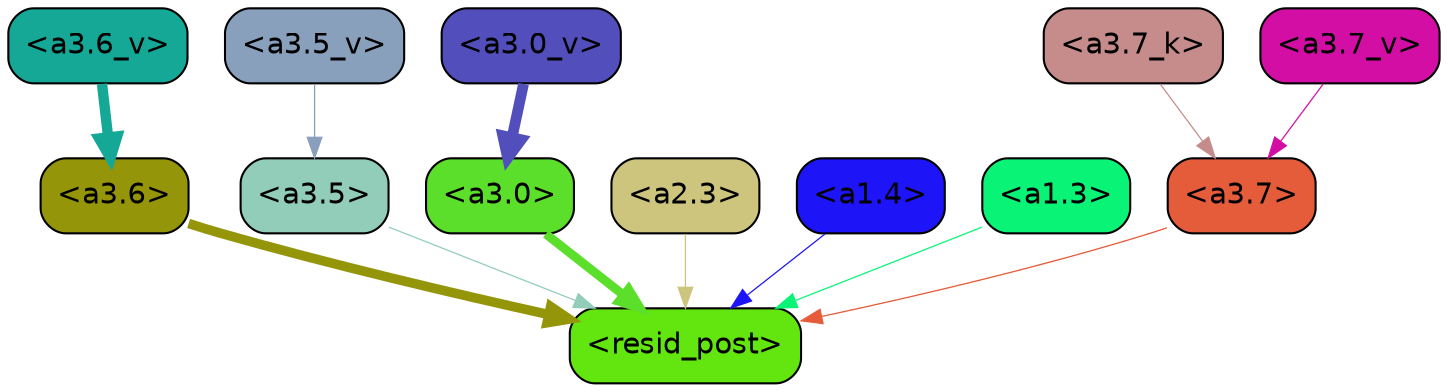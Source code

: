 strict digraph "" {
	graph [bgcolor=transparent,
		layout=dot,
		overlap=false,
		splines=true
	];
	"<a3.7>"	[color=black,
		fillcolor="#e55c3b",
		fontname=Helvetica,
		shape=box,
		style="filled, rounded"];
	"<resid_post>"	[color=black,
		fillcolor="#63e50f",
		fontname=Helvetica,
		shape=box,
		style="filled, rounded"];
	"<a3.7>" -> "<resid_post>"	[color="#e55c3b",
		penwidth=0.6239100098609924];
	"<a3.6>"	[color=black,
		fillcolor="#959509",
		fontname=Helvetica,
		shape=box,
		style="filled, rounded"];
	"<a3.6>" -> "<resid_post>"	[color="#959509",
		penwidth=4.569062113761902];
	"<a3.5>"	[color=black,
		fillcolor="#92cdb9",
		fontname=Helvetica,
		shape=box,
		style="filled, rounded"];
	"<a3.5>" -> "<resid_post>"	[color="#92cdb9",
		penwidth=0.6];
	"<a3.0>"	[color=black,
		fillcolor="#5bdf2b",
		fontname=Helvetica,
		shape=box,
		style="filled, rounded"];
	"<a3.0>" -> "<resid_post>"	[color="#5bdf2b",
		penwidth=4.283544182777405];
	"<a2.3>"	[color=black,
		fillcolor="#cdc47e",
		fontname=Helvetica,
		shape=box,
		style="filled, rounded"];
	"<a2.3>" -> "<resid_post>"	[color="#cdc47e",
		penwidth=0.6];
	"<a1.4>"	[color=black,
		fillcolor="#1e14f8",
		fontname=Helvetica,
		shape=box,
		style="filled, rounded"];
	"<a1.4>" -> "<resid_post>"	[color="#1e14f8",
		penwidth=0.6];
	"<a1.3>"	[color=black,
		fillcolor="#09f477",
		fontname=Helvetica,
		shape=box,
		style="filled, rounded"];
	"<a1.3>" -> "<resid_post>"	[color="#09f477",
		penwidth=0.6];
	"<a3.7_k>"	[color=black,
		fillcolor="#c58c8b",
		fontname=Helvetica,
		shape=box,
		style="filled, rounded"];
	"<a3.7_k>" -> "<a3.7>"	[color="#c58c8b",
		penwidth=0.6];
	"<a3.7_v>"	[color=black,
		fillcolor="#d30ea4",
		fontname=Helvetica,
		shape=box,
		style="filled, rounded"];
	"<a3.7_v>" -> "<a3.7>"	[color="#d30ea4",
		penwidth=0.6];
	"<a3.6_v>"	[color=black,
		fillcolor="#15a897",
		fontname=Helvetica,
		shape=box,
		style="filled, rounded"];
	"<a3.6_v>" -> "<a3.6>"	[color="#15a897",
		penwidth=4.981305837631226];
	"<a3.5_v>"	[color=black,
		fillcolor="#89a0bc",
		fontname=Helvetica,
		shape=box,
		style="filled, rounded"];
	"<a3.5_v>" -> "<a3.5>"	[color="#89a0bc",
		penwidth=0.6];
	"<a3.0_v>"	[color=black,
		fillcolor="#524fbc",
		fontname=Helvetica,
		shape=box,
		style="filled, rounded"];
	"<a3.0_v>" -> "<a3.0>"	[color="#524fbc",
		penwidth=5.168330669403076];
}
